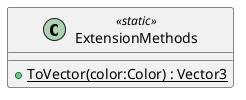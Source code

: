 @startuml
class ExtensionMethods <<static>> {
    + {static} ToVector(color:Color) : Vector3
}
@enduml
